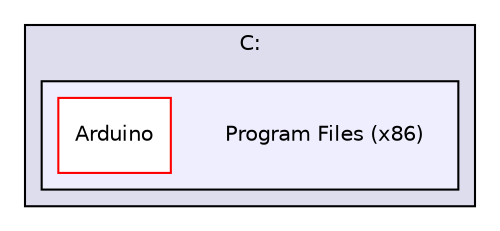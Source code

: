 digraph "C:/Program Files (x86)" {
  compound=true
  node [ fontsize="10", fontname="Helvetica"];
  edge [ labelfontsize="10", labelfontname="Helvetica"];
  subgraph clusterdir_e6bb53534ac0e427887cf7a94c0c004e {
    graph [ bgcolor="#ddddee", pencolor="black", label="C:" fontname="Helvetica", fontsize="10", URL="dir_e6bb53534ac0e427887cf7a94c0c004e.html"]
  subgraph clusterdir_7ff9e7d569d3b2e6e754f42ec3be93bf {
    graph [ bgcolor="#eeeeff", pencolor="black", label="" URL="dir_7ff9e7d569d3b2e6e754f42ec3be93bf.html"];
    dir_7ff9e7d569d3b2e6e754f42ec3be93bf [shape=plaintext label="Program Files (x86)"];
    dir_4a537b9280a8a0588cfdd28bb655e367 [shape=box label="Arduino" color="red" fillcolor="white" style="filled" URL="dir_4a537b9280a8a0588cfdd28bb655e367.html"];
  }
  }
}
